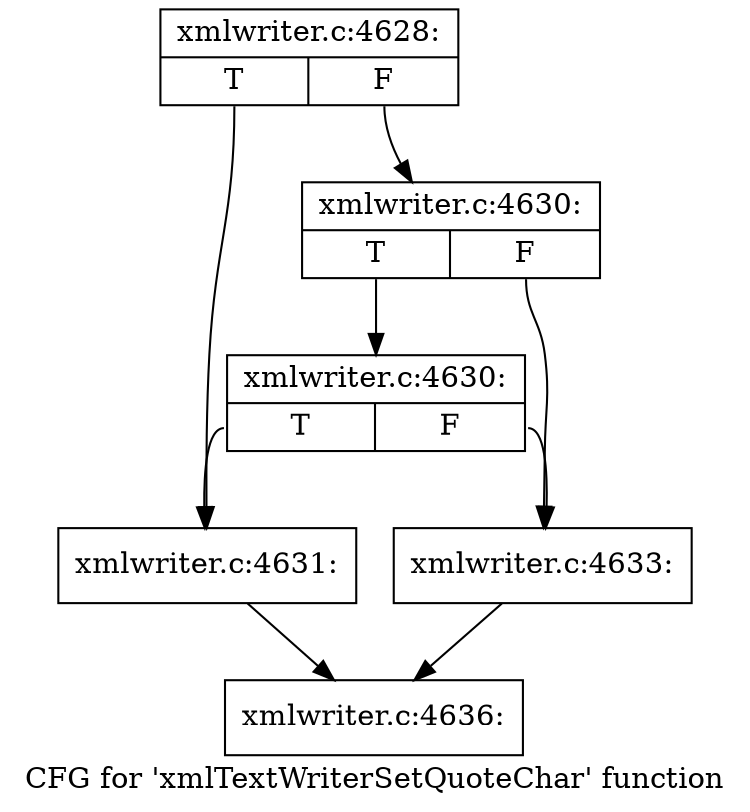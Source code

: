 digraph "CFG for 'xmlTextWriterSetQuoteChar' function" {
	label="CFG for 'xmlTextWriterSetQuoteChar' function";

	Node0x3f8e170 [shape=record,label="{xmlwriter.c:4628:|{<s0>T|<s1>F}}"];
	Node0x3f8e170:s0 -> Node0x400b110;
	Node0x3f8e170:s1 -> Node0x3f8e5c0;
	Node0x3f8e5c0 [shape=record,label="{xmlwriter.c:4630:|{<s0>T|<s1>F}}"];
	Node0x3f8e5c0:s0 -> Node0x4146410;
	Node0x3f8e5c0:s1 -> Node0x3f8e570;
	Node0x4146410 [shape=record,label="{xmlwriter.c:4630:|{<s0>T|<s1>F}}"];
	Node0x4146410:s0 -> Node0x400b110;
	Node0x4146410:s1 -> Node0x3f8e570;
	Node0x400b110 [shape=record,label="{xmlwriter.c:4631:}"];
	Node0x400b110 -> Node0x3f8e220;
	Node0x3f8e570 [shape=record,label="{xmlwriter.c:4633:}"];
	Node0x3f8e570 -> Node0x3f8e220;
	Node0x3f8e220 [shape=record,label="{xmlwriter.c:4636:}"];
}
